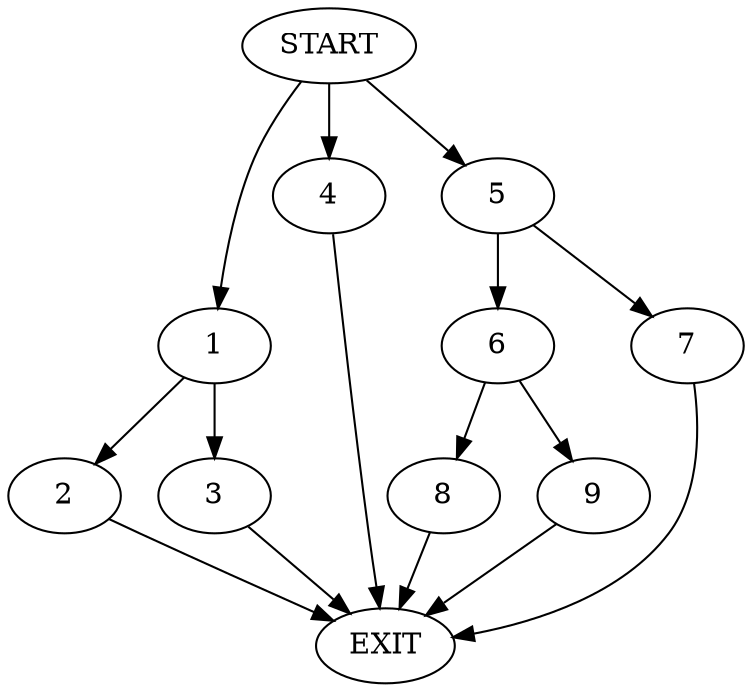 digraph {
0 [label="START"]
10 [label="EXIT"]
0 -> 1
1 -> 2
1 -> 3
3 -> 10
2 -> 10
0 -> 4
4 -> 10
0 -> 5
5 -> 6
5 -> 7
7 -> 10
6 -> 8
6 -> 9
9 -> 10
8 -> 10
}
